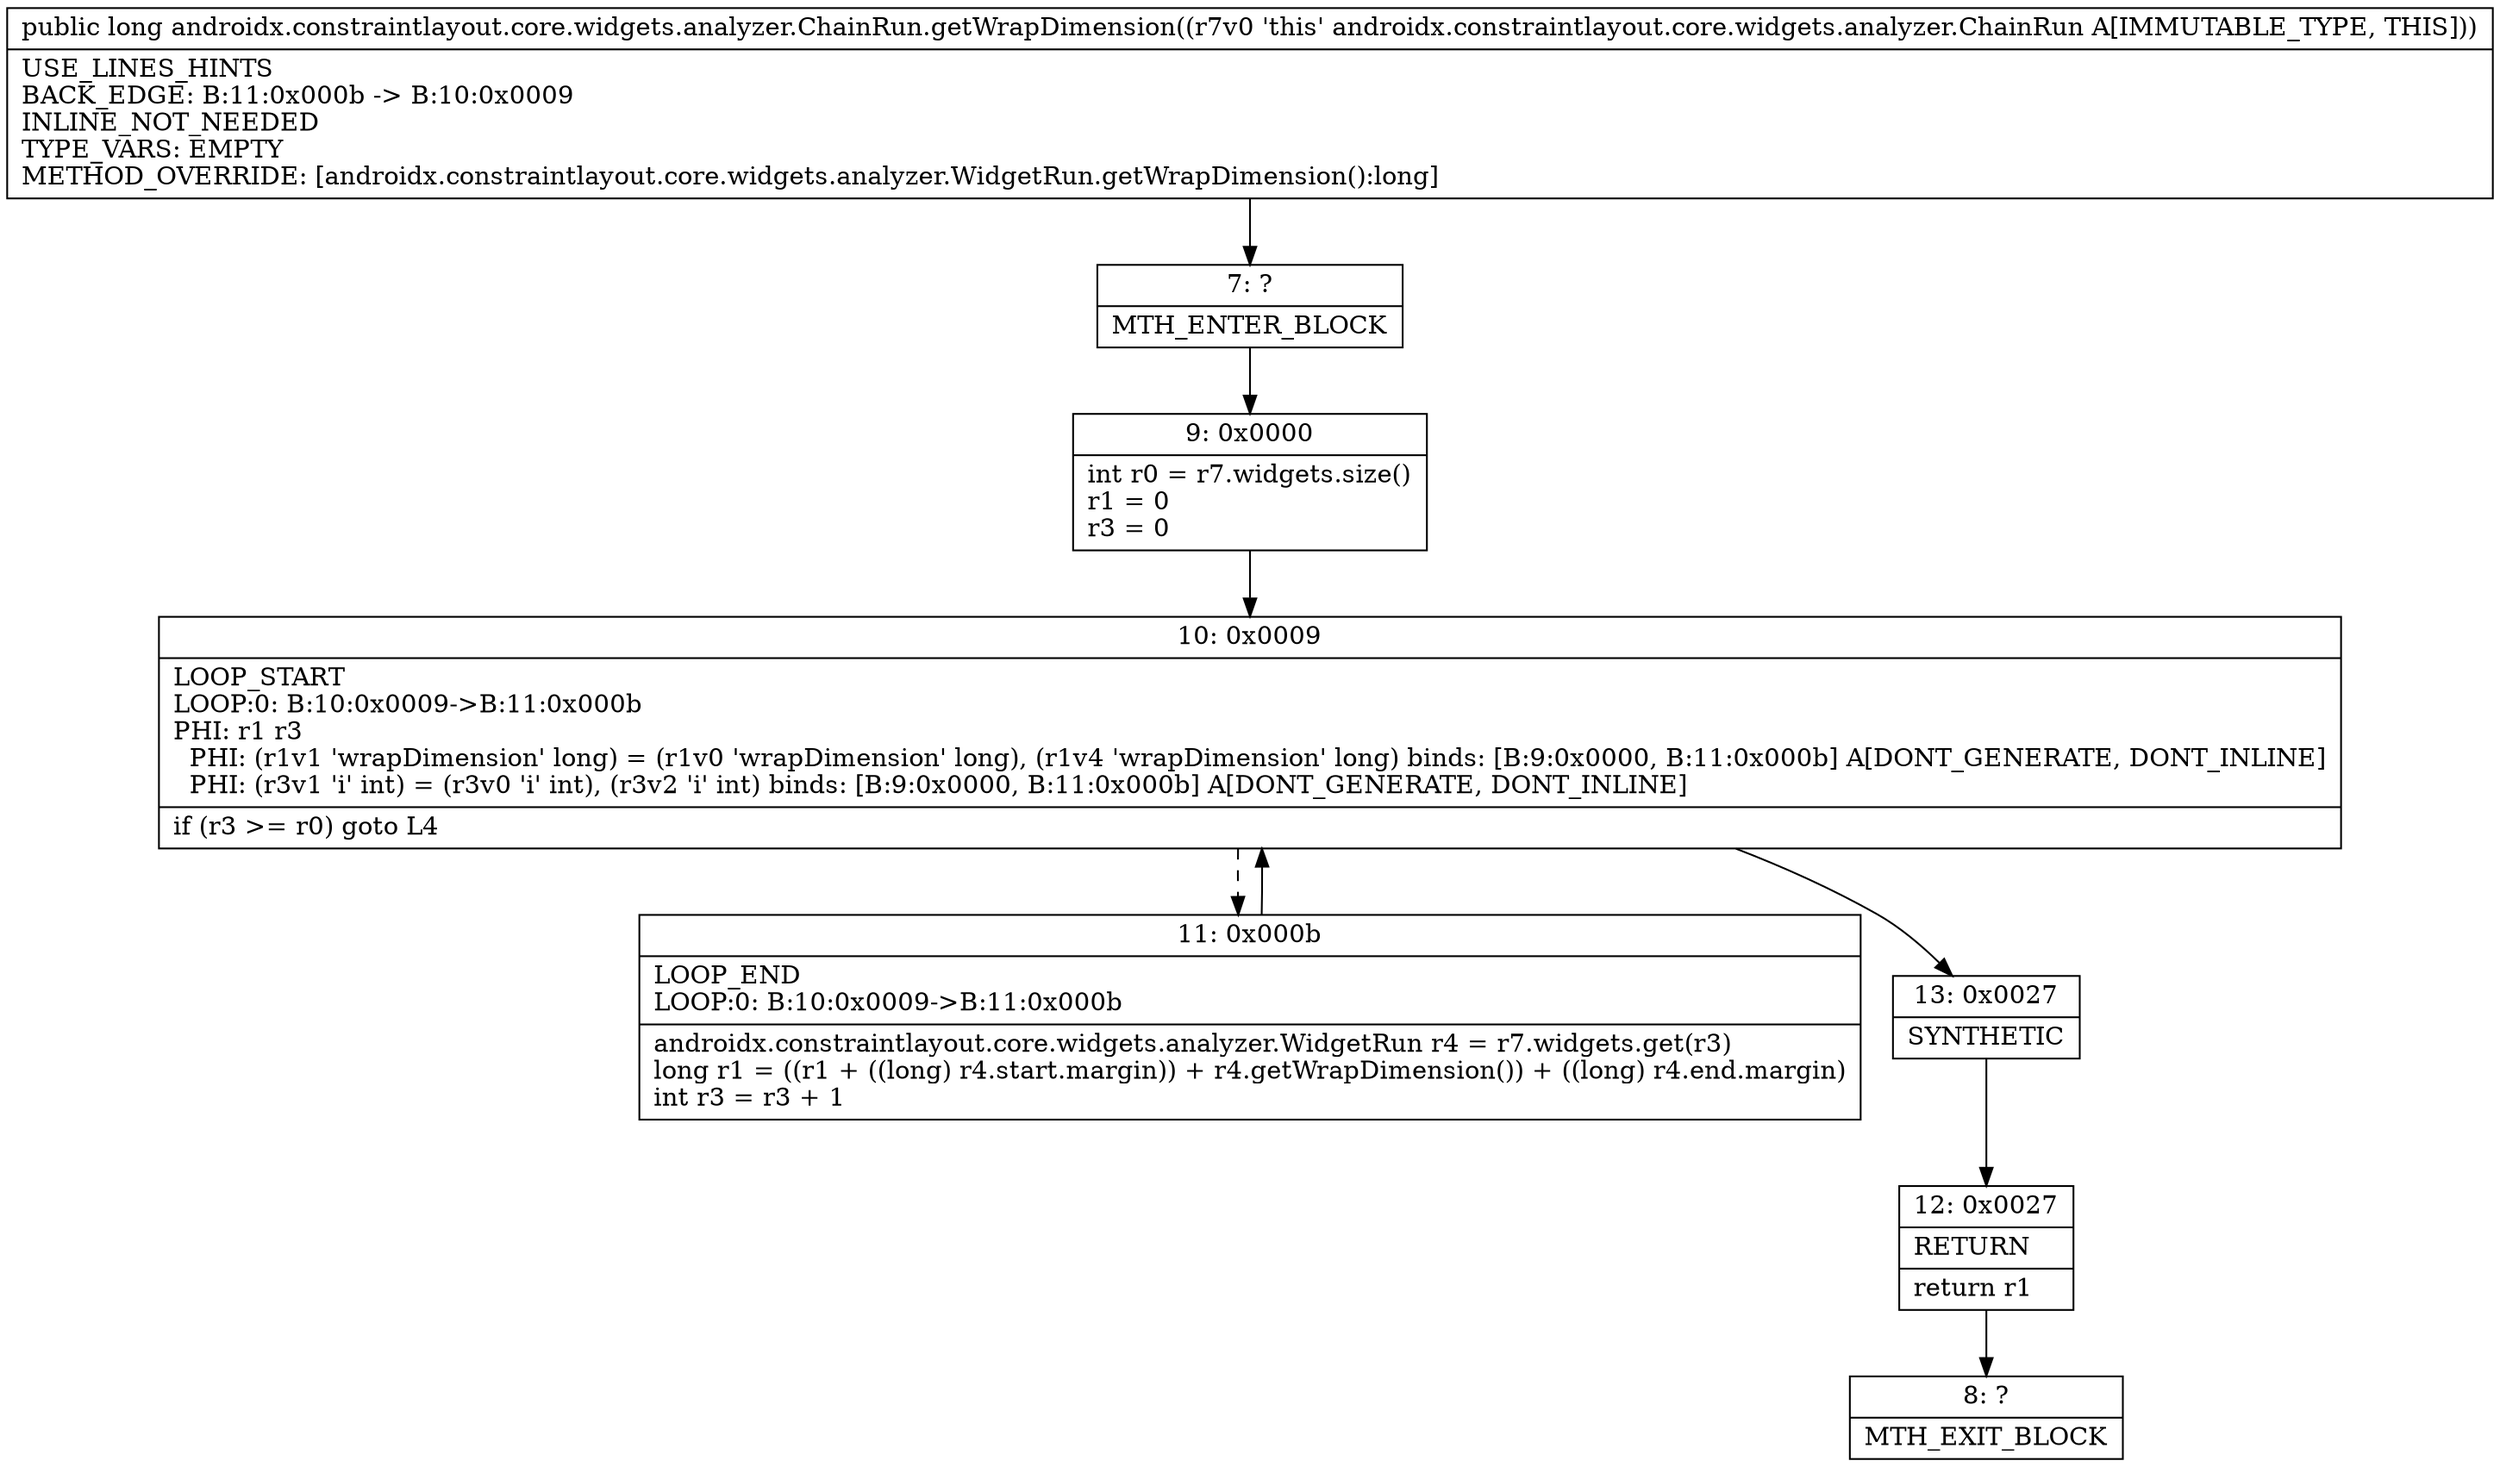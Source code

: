 digraph "CFG forandroidx.constraintlayout.core.widgets.analyzer.ChainRun.getWrapDimension()J" {
Node_7 [shape=record,label="{7\:\ ?|MTH_ENTER_BLOCK\l}"];
Node_9 [shape=record,label="{9\:\ 0x0000|int r0 = r7.widgets.size()\lr1 = 0\lr3 = 0\l}"];
Node_10 [shape=record,label="{10\:\ 0x0009|LOOP_START\lLOOP:0: B:10:0x0009\-\>B:11:0x000b\lPHI: r1 r3 \l  PHI: (r1v1 'wrapDimension' long) = (r1v0 'wrapDimension' long), (r1v4 'wrapDimension' long) binds: [B:9:0x0000, B:11:0x000b] A[DONT_GENERATE, DONT_INLINE]\l  PHI: (r3v1 'i' int) = (r3v0 'i' int), (r3v2 'i' int) binds: [B:9:0x0000, B:11:0x000b] A[DONT_GENERATE, DONT_INLINE]\l|if (r3 \>= r0) goto L4\l}"];
Node_11 [shape=record,label="{11\:\ 0x000b|LOOP_END\lLOOP:0: B:10:0x0009\-\>B:11:0x000b\l|androidx.constraintlayout.core.widgets.analyzer.WidgetRun r4 = r7.widgets.get(r3)\llong r1 = ((r1 + ((long) r4.start.margin)) + r4.getWrapDimension()) + ((long) r4.end.margin)\lint r3 = r3 + 1\l}"];
Node_13 [shape=record,label="{13\:\ 0x0027|SYNTHETIC\l}"];
Node_12 [shape=record,label="{12\:\ 0x0027|RETURN\l|return r1\l}"];
Node_8 [shape=record,label="{8\:\ ?|MTH_EXIT_BLOCK\l}"];
MethodNode[shape=record,label="{public long androidx.constraintlayout.core.widgets.analyzer.ChainRun.getWrapDimension((r7v0 'this' androidx.constraintlayout.core.widgets.analyzer.ChainRun A[IMMUTABLE_TYPE, THIS]))  | USE_LINES_HINTS\lBACK_EDGE: B:11:0x000b \-\> B:10:0x0009\lINLINE_NOT_NEEDED\lTYPE_VARS: EMPTY\lMETHOD_OVERRIDE: [androidx.constraintlayout.core.widgets.analyzer.WidgetRun.getWrapDimension():long]\l}"];
MethodNode -> Node_7;Node_7 -> Node_9;
Node_9 -> Node_10;
Node_10 -> Node_11[style=dashed];
Node_10 -> Node_13;
Node_11 -> Node_10;
Node_13 -> Node_12;
Node_12 -> Node_8;
}

